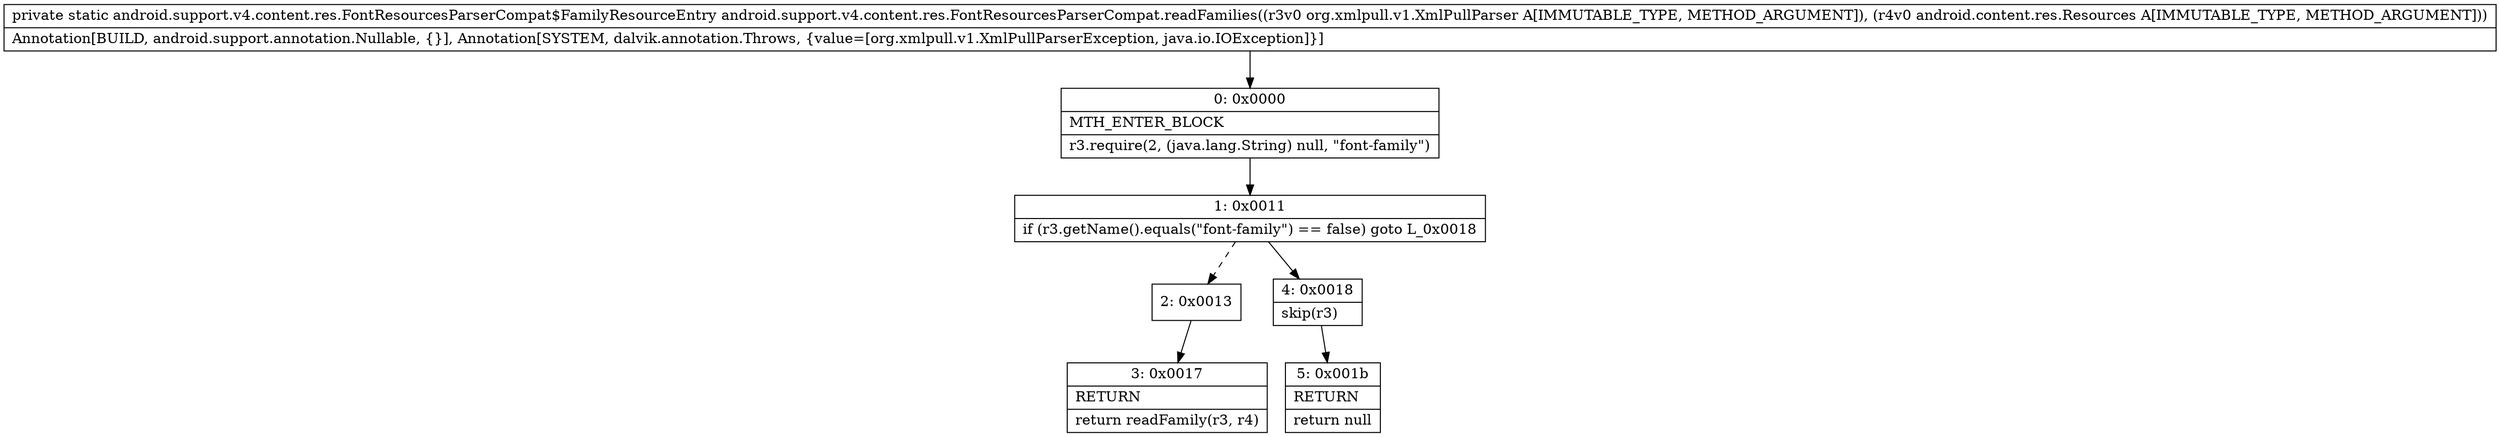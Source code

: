 digraph "CFG forandroid.support.v4.content.res.FontResourcesParserCompat.readFamilies(Lorg\/xmlpull\/v1\/XmlPullParser;Landroid\/content\/res\/Resources;)Landroid\/support\/v4\/content\/res\/FontResourcesParserCompat$FamilyResourceEntry;" {
Node_0 [shape=record,label="{0\:\ 0x0000|MTH_ENTER_BLOCK\l|r3.require(2, (java.lang.String) null, \"font\-family\")\l}"];
Node_1 [shape=record,label="{1\:\ 0x0011|if (r3.getName().equals(\"font\-family\") == false) goto L_0x0018\l}"];
Node_2 [shape=record,label="{2\:\ 0x0013}"];
Node_3 [shape=record,label="{3\:\ 0x0017|RETURN\l|return readFamily(r3, r4)\l}"];
Node_4 [shape=record,label="{4\:\ 0x0018|skip(r3)\l}"];
Node_5 [shape=record,label="{5\:\ 0x001b|RETURN\l|return null\l}"];
MethodNode[shape=record,label="{private static android.support.v4.content.res.FontResourcesParserCompat$FamilyResourceEntry android.support.v4.content.res.FontResourcesParserCompat.readFamilies((r3v0 org.xmlpull.v1.XmlPullParser A[IMMUTABLE_TYPE, METHOD_ARGUMENT]), (r4v0 android.content.res.Resources A[IMMUTABLE_TYPE, METHOD_ARGUMENT]))  | Annotation[BUILD, android.support.annotation.Nullable, \{\}], Annotation[SYSTEM, dalvik.annotation.Throws, \{value=[org.xmlpull.v1.XmlPullParserException, java.io.IOException]\}]\l}"];
MethodNode -> Node_0;
Node_0 -> Node_1;
Node_1 -> Node_2[style=dashed];
Node_1 -> Node_4;
Node_2 -> Node_3;
Node_4 -> Node_5;
}

